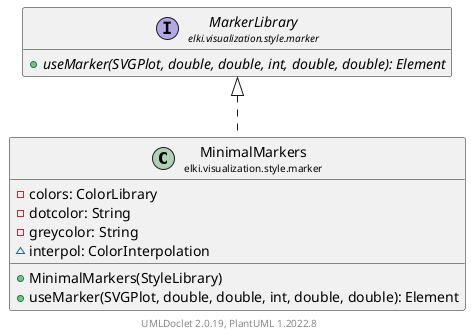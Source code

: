 @startuml
    remove .*\.(Instance|Par|Parameterizer|Factory)$
    set namespaceSeparator none
    hide empty fields
    hide empty methods

    class "<size:14>MinimalMarkers\n<size:10>elki.visualization.style.marker" as elki.visualization.style.marker.MinimalMarkers [[MinimalMarkers.html]] {
        -colors: ColorLibrary
        -dotcolor: String
        -greycolor: String
        ~interpol: ColorInterpolation
        +MinimalMarkers(StyleLibrary)
        +useMarker(SVGPlot, double, double, int, double, double): Element
    }

    interface "<size:14>MarkerLibrary\n<size:10>elki.visualization.style.marker" as elki.visualization.style.marker.MarkerLibrary [[MarkerLibrary.html]] {
        {abstract} +useMarker(SVGPlot, double, double, int, double, double): Element
    }

    elki.visualization.style.marker.MarkerLibrary <|.. elki.visualization.style.marker.MinimalMarkers

    center footer UMLDoclet 2.0.19, PlantUML 1.2022.8
@enduml
